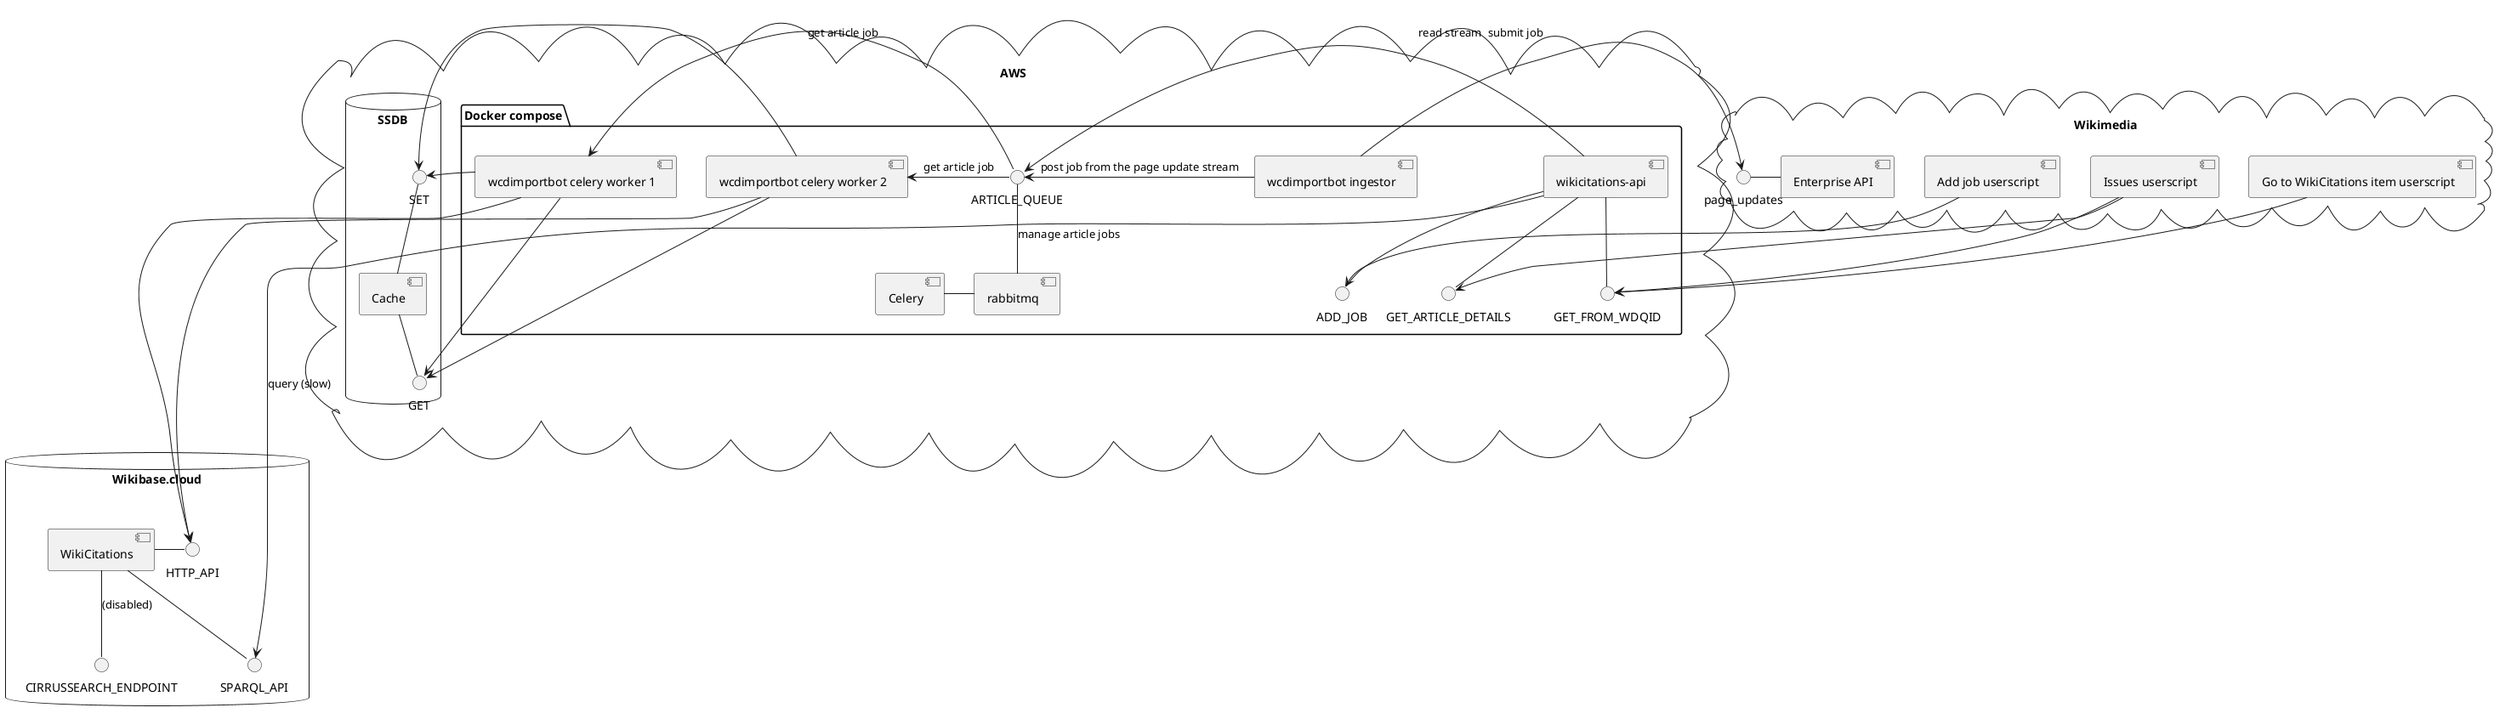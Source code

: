 @startuml
'https://plantuml.com/component-diagram

cloud "AWS" {
    package "Docker compose" {
        [rabbitmq] as RM
        [Celery] as C
        [wikicitations-api] as WA
        [wcdimportbot ingestor] as WI
        [wcdimportbot celery worker 1] as WW1
        [wcdimportbot celery worker 2] as WW2
        C - RM
        ARTICLE_QUEUE -- RM : manage article jobs
        ARTICLE_QUEUE <- WI : post job from the page update stream
        ARTICLE_QUEUE -> WW1 : get article job
        ARTICLE_QUEUE -> WW2 : get article job
        WA -> ARTICLE_QUEUE : submit job
        WA -- ADD_JOB
        WA -- GET_FROM_WDQID
        WA -- GET_ARTICLE_DETAILS
    }
    database "SSDB" {
        [Cache] -up- SET
        [Cache] -- GET
        WW1 -> GET
        WW2 -> GET
        WW1 -> SET
        WW2 -> SET
    }
}

cloud "Wikimedia"{
  WI -> page_updates : read stream
  [Add job userscript] -> ADD_JOB
  [Issues userscript] --> GET_ARTICLE_DETAILS
  [Issues userscript] --> GET_FROM_WDQID
  [Go to WikiCitations item userscript] --> GET_FROM_WDQID
  [Enterprise API] -left- page_updates
}

database "Wikibase.cloud" {
    [WikiCitations] as WC
    WC -- CIRRUSSEARCH_ENDPOINT : (disabled)
    WC - HTTP_API
    WC -- SPARQL_API
    WA -----> SPARQL_API : query (slow)
    WW1 --> HTTP_API
    WW2 --> HTTP_API
}
@enduml